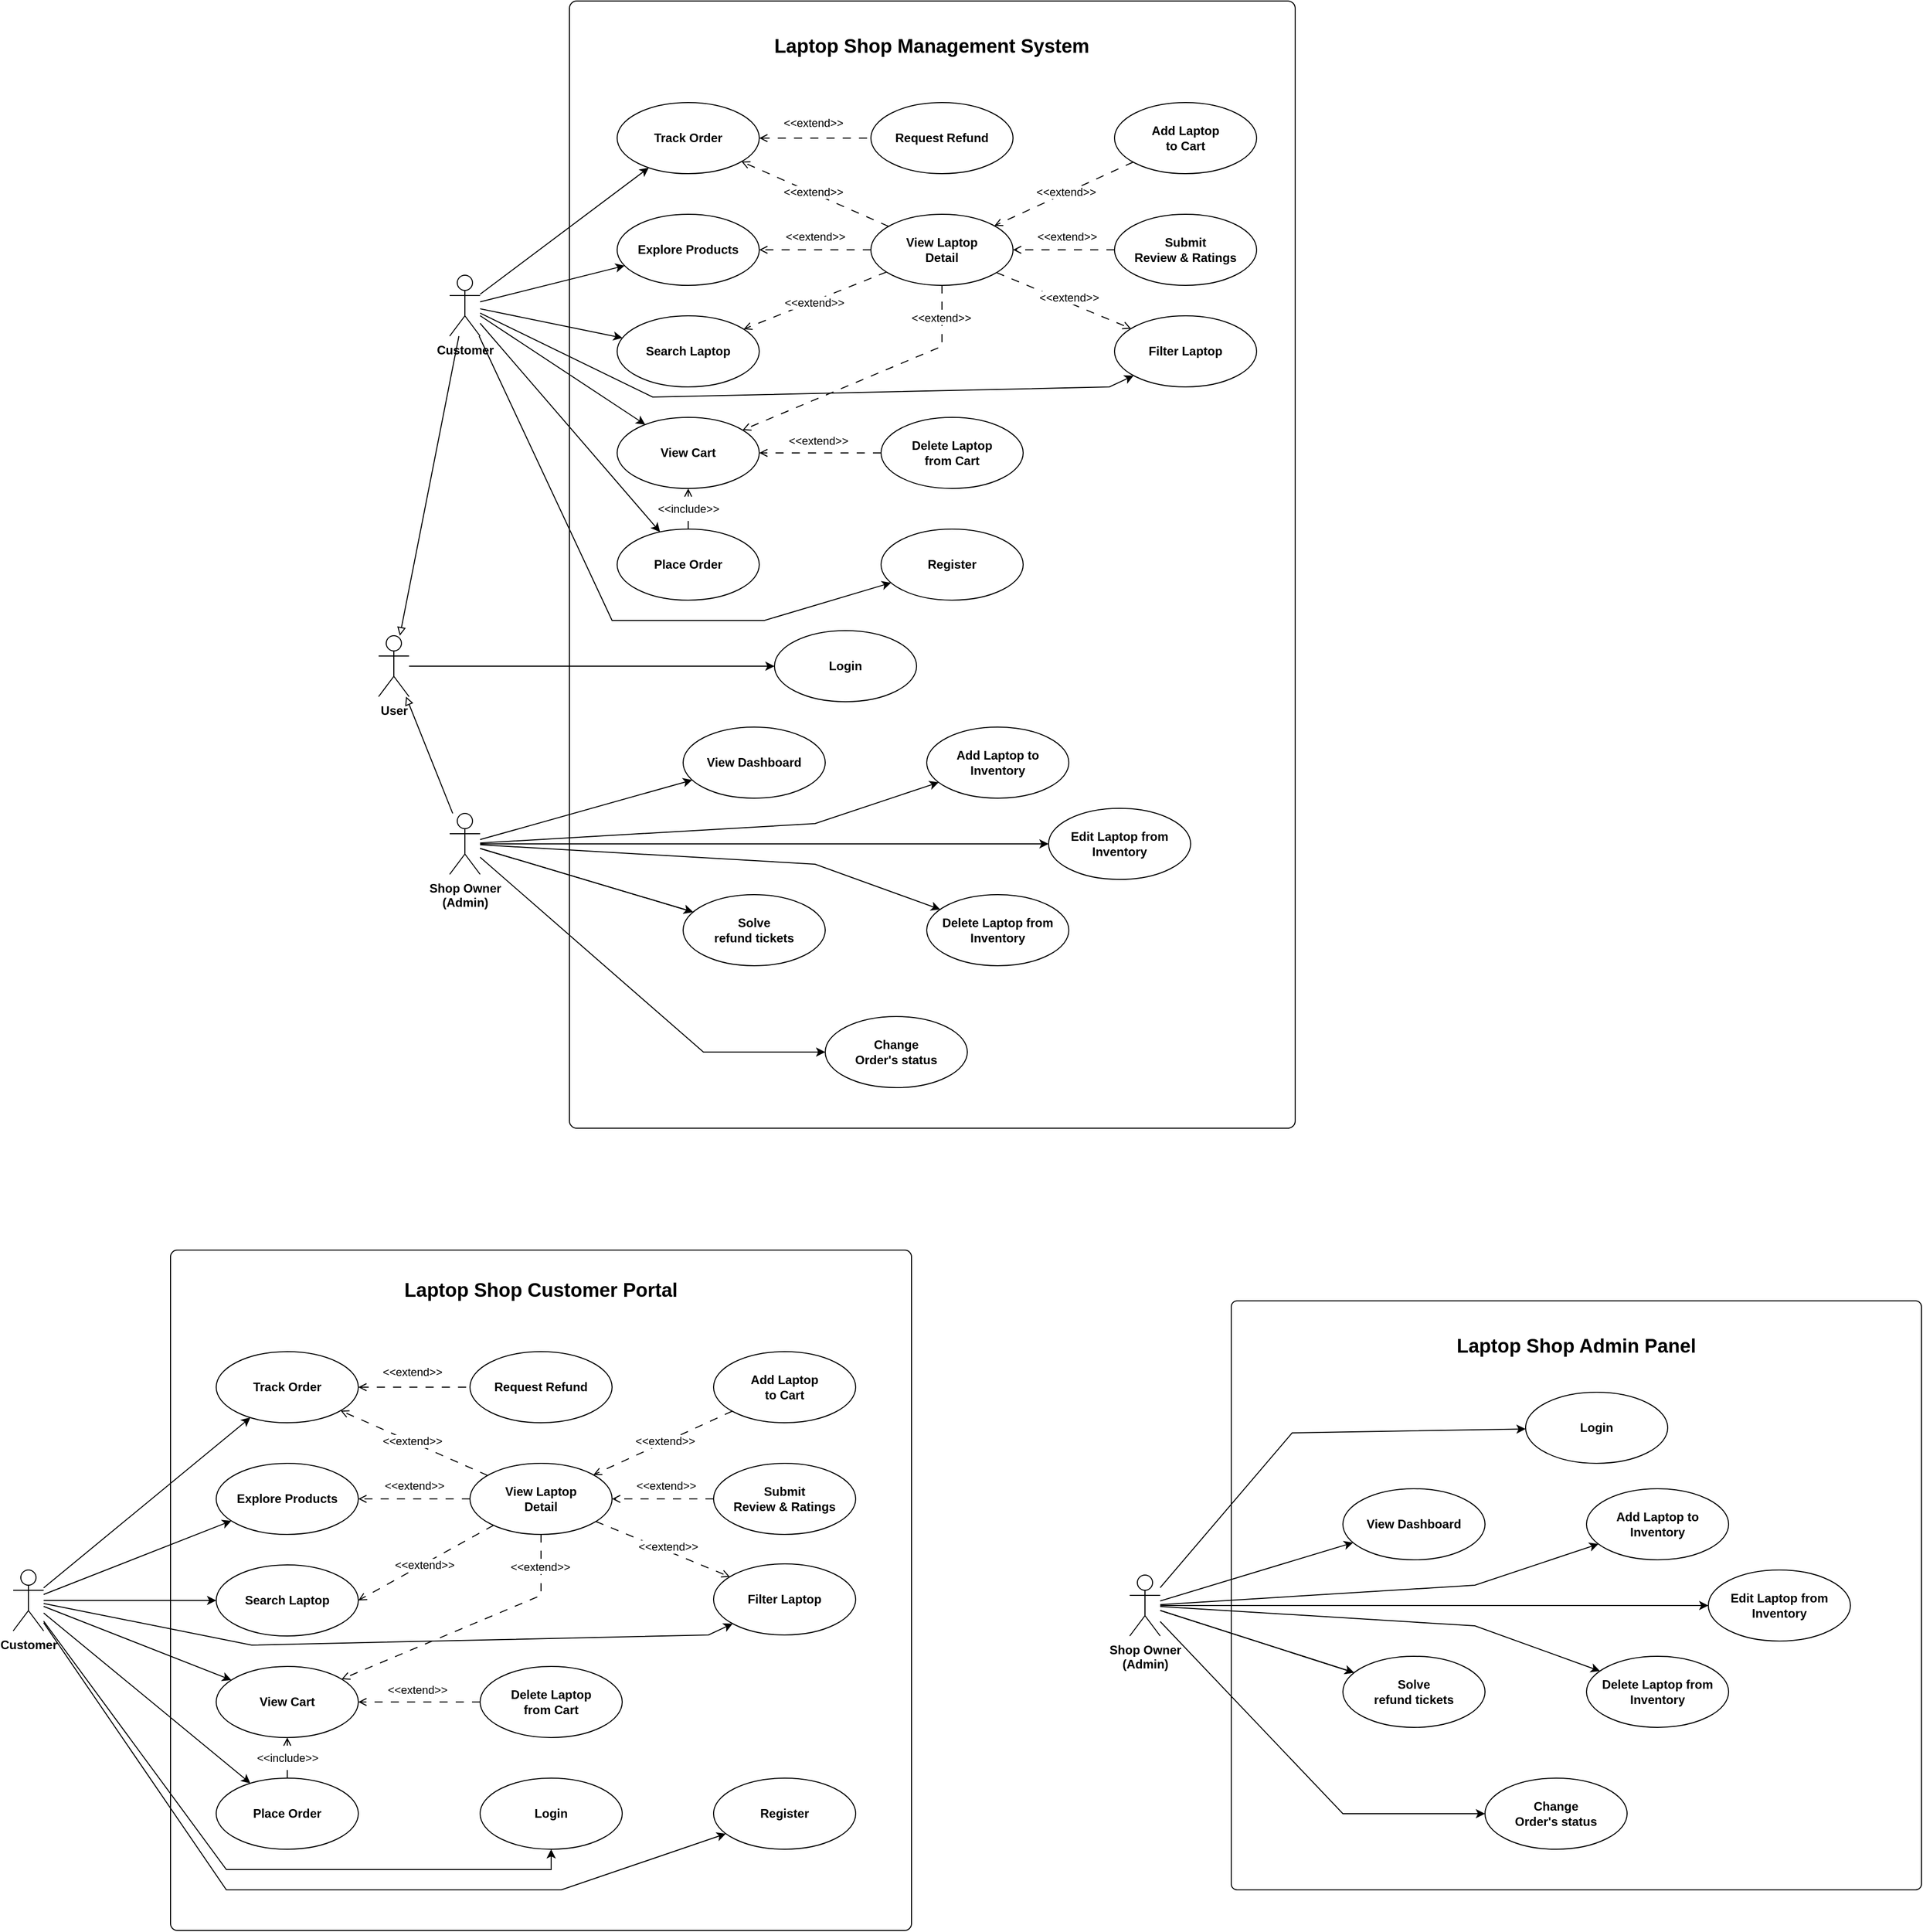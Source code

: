 <mxfile version="27.0.3">
  <diagram name="Page-1" id="epp6MeICnpgugjpacMf2">
    <mxGraphModel dx="2602" dy="1066" grid="1" gridSize="10" guides="1" tooltips="1" connect="1" arrows="1" fold="1" page="1" pageScale="1" pageWidth="850" pageHeight="1100" math="0" shadow="0">
      <root>
        <mxCell id="0" />
        <mxCell id="1" parent="0" />
        <mxCell id="AUuvuJSWGTRibqquBpfd-69" value="" style="rounded=1;whiteSpace=wrap;html=1;arcSize=1;" parent="1" vertex="1">
          <mxGeometry x="918" y="100" width="715" height="1110" as="geometry" />
        </mxCell>
        <mxCell id="AUuvuJSWGTRibqquBpfd-8" value="&lt;div&gt;Explore Products&lt;/div&gt;" style="ellipse;whiteSpace=wrap;html=1;fontStyle=1" parent="1" vertex="1">
          <mxGeometry x="965" y="310" width="140" height="70" as="geometry" />
        </mxCell>
        <mxCell id="AUuvuJSWGTRibqquBpfd-9" value="&lt;div&gt;Search Laptop&lt;/div&gt;" style="ellipse;whiteSpace=wrap;html=1;fontStyle=1" parent="1" vertex="1">
          <mxGeometry x="965" y="410" width="140" height="70" as="geometry" />
        </mxCell>
        <mxCell id="AUuvuJSWGTRibqquBpfd-10" value="&lt;div&gt;View Cart&lt;/div&gt;" style="ellipse;whiteSpace=wrap;html=1;fontStyle=1" parent="1" vertex="1">
          <mxGeometry x="965" y="510" width="140" height="70" as="geometry" />
        </mxCell>
        <mxCell id="AUuvuJSWGTRibqquBpfd-37" style="rounded=0;orthogonalLoop=1;jettySize=auto;html=1;dashed=1;dashPattern=8 8;endArrow=open;endFill=0;" parent="1" source="AUuvuJSWGTRibqquBpfd-11" target="AUuvuJSWGTRibqquBpfd-10" edge="1">
          <mxGeometry relative="1" as="geometry">
            <Array as="points" />
          </mxGeometry>
        </mxCell>
        <mxCell id="AUuvuJSWGTRibqquBpfd-38" value="&amp;lt;&amp;lt;include&amp;gt;&amp;gt;" style="edgeLabel;html=1;align=center;verticalAlign=middle;resizable=0;points=[];" parent="AUuvuJSWGTRibqquBpfd-37" connectable="0" vertex="1">
          <mxGeometry x="-0.104" relative="1" as="geometry">
            <mxPoint y="-2" as="offset" />
          </mxGeometry>
        </mxCell>
        <mxCell id="AUuvuJSWGTRibqquBpfd-11" value="Place Order" style="ellipse;whiteSpace=wrap;html=1;fontStyle=1" parent="1" vertex="1">
          <mxGeometry x="965" y="620" width="140" height="70" as="geometry" />
        </mxCell>
        <mxCell id="L0Vu2dLtuKGxXNF1MH6C-1" style="rounded=0;orthogonalLoop=1;jettySize=auto;html=1;endArrow=none;endFill=0;dashed=1;dashPattern=8 8;startArrow=open;startFill=0;" parent="1" source="AUuvuJSWGTRibqquBpfd-12" target="AUuvuJSWGTRibqquBpfd-15" edge="1">
          <mxGeometry relative="1" as="geometry" />
        </mxCell>
        <mxCell id="L0Vu2dLtuKGxXNF1MH6C-2" value="&amp;lt;&amp;lt;extend&amp;gt;&amp;gt;" style="edgeLabel;html=1;align=center;verticalAlign=middle;resizable=0;points=[];" parent="L0Vu2dLtuKGxXNF1MH6C-1" connectable="0" vertex="1">
          <mxGeometry x="-0.035" y="1" relative="1" as="geometry">
            <mxPoint y="-14" as="offset" />
          </mxGeometry>
        </mxCell>
        <mxCell id="AUuvuJSWGTRibqquBpfd-12" value="Track Order" style="ellipse;whiteSpace=wrap;html=1;fontStyle=1" parent="1" vertex="1">
          <mxGeometry x="965" y="200" width="140" height="70" as="geometry" />
        </mxCell>
        <mxCell id="AUuvuJSWGTRibqquBpfd-26" style="rounded=0;orthogonalLoop=1;jettySize=auto;html=1;" parent="1" source="AUuvuJSWGTRibqquBpfd-14" target="AUuvuJSWGTRibqquBpfd-8" edge="1">
          <mxGeometry relative="1" as="geometry" />
        </mxCell>
        <mxCell id="AUuvuJSWGTRibqquBpfd-27" style="rounded=0;orthogonalLoop=1;jettySize=auto;html=1;" parent="1" source="AUuvuJSWGTRibqquBpfd-14" target="AUuvuJSWGTRibqquBpfd-9" edge="1">
          <mxGeometry relative="1" as="geometry" />
        </mxCell>
        <mxCell id="AUuvuJSWGTRibqquBpfd-28" style="rounded=0;orthogonalLoop=1;jettySize=auto;html=1;" parent="1" source="AUuvuJSWGTRibqquBpfd-14" target="AUuvuJSWGTRibqquBpfd-10" edge="1">
          <mxGeometry relative="1" as="geometry">
            <mxPoint x="805" y="580" as="sourcePoint" />
          </mxGeometry>
        </mxCell>
        <mxCell id="AUuvuJSWGTRibqquBpfd-29" style="rounded=0;orthogonalLoop=1;jettySize=auto;html=1;" parent="1" source="AUuvuJSWGTRibqquBpfd-14" target="AUuvuJSWGTRibqquBpfd-12" edge="1">
          <mxGeometry relative="1" as="geometry" />
        </mxCell>
        <mxCell id="AUuvuJSWGTRibqquBpfd-34" style="rounded=0;orthogonalLoop=1;jettySize=auto;html=1;" parent="1" source="AUuvuJSWGTRibqquBpfd-14" target="AUuvuJSWGTRibqquBpfd-11" edge="1">
          <mxGeometry relative="1" as="geometry" />
        </mxCell>
        <mxCell id="Xy2YOfLfvF2AmTld56GU-25" style="rounded=0;orthogonalLoop=1;jettySize=auto;html=1;endArrow=block;endFill=0;" parent="1" source="AUuvuJSWGTRibqquBpfd-14" target="Xy2YOfLfvF2AmTld56GU-20" edge="1">
          <mxGeometry relative="1" as="geometry">
            <mxPoint x="750" y="724" as="targetPoint" />
          </mxGeometry>
        </mxCell>
        <mxCell id="Ml2OsK-UlSKUIhV8GZh7-4" style="rounded=0;orthogonalLoop=1;jettySize=auto;html=1;" parent="1" source="AUuvuJSWGTRibqquBpfd-14" target="Ml2OsK-UlSKUIhV8GZh7-3" edge="1">
          <mxGeometry relative="1" as="geometry">
            <Array as="points">
              <mxPoint x="1000" y="490" />
              <mxPoint x="1450" y="480" />
            </Array>
          </mxGeometry>
        </mxCell>
        <mxCell id="wD6fBDxOJR3Nq4SUzXhT-2" style="rounded=0;orthogonalLoop=1;jettySize=auto;html=1;" parent="1" source="AUuvuJSWGTRibqquBpfd-14" target="wD6fBDxOJR3Nq4SUzXhT-1" edge="1">
          <mxGeometry relative="1" as="geometry">
            <Array as="points">
              <mxPoint x="960" y="710" />
              <mxPoint x="1110" y="710" />
            </Array>
          </mxGeometry>
        </mxCell>
        <mxCell id="AUuvuJSWGTRibqquBpfd-14" value="&lt;b&gt;Customer&lt;/b&gt;" style="shape=umlActor;verticalLabelPosition=bottom;verticalAlign=top;html=1;outlineConnect=0;" parent="1" vertex="1">
          <mxGeometry x="800" y="370" width="30" height="60" as="geometry" />
        </mxCell>
        <mxCell id="AUuvuJSWGTRibqquBpfd-15" value="Request Refund" style="ellipse;whiteSpace=wrap;html=1;fontStyle=1" parent="1" vertex="1">
          <mxGeometry x="1215" y="200" width="140" height="70" as="geometry" />
        </mxCell>
        <mxCell id="AUuvuJSWGTRibqquBpfd-17" value="&lt;div&gt;Login&lt;/div&gt;" style="ellipse;whiteSpace=wrap;html=1;fontStyle=1" parent="1" vertex="1">
          <mxGeometry x="1120" y="720" width="140" height="70" as="geometry" />
        </mxCell>
        <mxCell id="AUuvuJSWGTRibqquBpfd-72" value="&lt;strong data-end=&quot;346&quot; data-start=&quot;313&quot;&gt;Laptop Shop Management System&lt;/strong&gt;" style="text;html=1;align=center;verticalAlign=middle;whiteSpace=wrap;rounded=0;fontStyle=1;fontSize=19;" parent="1" vertex="1">
          <mxGeometry x="1080" y="130" width="390" height="30" as="geometry" />
        </mxCell>
        <mxCell id="omvg_EmETwAM50VuNWnh-7" style="edgeStyle=none;curved=1;rounded=0;orthogonalLoop=1;jettySize=auto;html=1;exitX=0.5;exitY=0;exitDx=0;exitDy=0;fontSize=12;startSize=8;endSize=8;" parent="1" edge="1">
          <mxGeometry relative="1" as="geometry">
            <mxPoint x="1525" y="510" as="sourcePoint" />
            <mxPoint x="1525" y="510" as="targetPoint" />
          </mxGeometry>
        </mxCell>
        <mxCell id="L0Vu2dLtuKGxXNF1MH6C-13" style="rounded=0;orthogonalLoop=1;jettySize=auto;html=1;dashed=1;dashPattern=8 8;endArrow=open;endFill=0;" parent="1" source="L0Vu2dLtuKGxXNF1MH6C-12" target="AUuvuJSWGTRibqquBpfd-8" edge="1">
          <mxGeometry relative="1" as="geometry" />
        </mxCell>
        <mxCell id="L0Vu2dLtuKGxXNF1MH6C-15" value="&amp;lt;&amp;lt;extend&amp;gt;&amp;gt;" style="edgeLabel;html=1;align=center;verticalAlign=middle;resizable=0;points=[];" parent="L0Vu2dLtuKGxXNF1MH6C-13" connectable="0" vertex="1">
          <mxGeometry x="0.03" y="3" relative="1" as="geometry">
            <mxPoint x="1" y="-16" as="offset" />
          </mxGeometry>
        </mxCell>
        <mxCell id="L0Vu2dLtuKGxXNF1MH6C-14" style="rounded=0;orthogonalLoop=1;jettySize=auto;html=1;dashed=1;dashPattern=8 8;endArrow=open;endFill=0;" parent="1" source="L0Vu2dLtuKGxXNF1MH6C-12" target="AUuvuJSWGTRibqquBpfd-9" edge="1">
          <mxGeometry relative="1" as="geometry">
            <mxPoint x="1105" y="445" as="targetPoint" />
          </mxGeometry>
        </mxCell>
        <mxCell id="L0Vu2dLtuKGxXNF1MH6C-17" value="&amp;lt;&amp;lt;extend&amp;gt;&amp;gt;" style="edgeLabel;html=1;align=center;verticalAlign=middle;resizable=0;points=[];" parent="L0Vu2dLtuKGxXNF1MH6C-14" connectable="0" vertex="1">
          <mxGeometry x="-0.039" y="-7" relative="1" as="geometry">
            <mxPoint x="-1" y="9" as="offset" />
          </mxGeometry>
        </mxCell>
        <mxCell id="wX9qZOOwwHoZyqsNYJGV-17" style="rounded=0;orthogonalLoop=1;jettySize=auto;html=1;dashed=1;dashPattern=8 8;endArrow=open;endFill=0;" parent="1" source="L0Vu2dLtuKGxXNF1MH6C-12" target="AUuvuJSWGTRibqquBpfd-10" edge="1">
          <mxGeometry relative="1" as="geometry">
            <Array as="points">
              <mxPoint x="1285" y="440" />
            </Array>
          </mxGeometry>
        </mxCell>
        <mxCell id="wX9qZOOwwHoZyqsNYJGV-18" value="&amp;lt;&amp;lt;extend&amp;gt;&amp;gt;" style="edgeLabel;html=1;align=center;verticalAlign=middle;resizable=0;points=[];" parent="wX9qZOOwwHoZyqsNYJGV-17" vertex="1" connectable="0">
          <mxGeometry x="-0.723" y="-1" relative="1" as="geometry">
            <mxPoint y="-6" as="offset" />
          </mxGeometry>
        </mxCell>
        <mxCell id="wX9qZOOwwHoZyqsNYJGV-19" style="rounded=0;orthogonalLoop=1;jettySize=auto;html=1;dashed=1;dashPattern=8 8;endArrow=open;endFill=0;" parent="1" source="L0Vu2dLtuKGxXNF1MH6C-12" target="AUuvuJSWGTRibqquBpfd-12" edge="1">
          <mxGeometry relative="1" as="geometry" />
        </mxCell>
        <mxCell id="wX9qZOOwwHoZyqsNYJGV-20" value="&amp;lt;&amp;lt;extend&amp;gt;&amp;gt;" style="edgeLabel;html=1;align=center;verticalAlign=middle;resizable=0;points=[];" parent="wX9qZOOwwHoZyqsNYJGV-19" vertex="1" connectable="0">
          <mxGeometry x="0.113" relative="1" as="geometry">
            <mxPoint x="6" y="1" as="offset" />
          </mxGeometry>
        </mxCell>
        <mxCell id="Ml2OsK-UlSKUIhV8GZh7-5" style="rounded=0;orthogonalLoop=1;jettySize=auto;html=1;dashed=1;dashPattern=8 8;endArrow=open;endFill=0;" parent="1" source="L0Vu2dLtuKGxXNF1MH6C-12" target="Ml2OsK-UlSKUIhV8GZh7-3" edge="1">
          <mxGeometry relative="1" as="geometry" />
        </mxCell>
        <mxCell id="Ml2OsK-UlSKUIhV8GZh7-6" value="&amp;lt;&amp;lt;extend&amp;gt;&amp;gt;" style="edgeLabel;html=1;align=center;verticalAlign=middle;resizable=0;points=[];" parent="Ml2OsK-UlSKUIhV8GZh7-5" vertex="1" connectable="0">
          <mxGeometry x="-0.149" y="-1" relative="1" as="geometry">
            <mxPoint x="15" as="offset" />
          </mxGeometry>
        </mxCell>
        <mxCell id="L0Vu2dLtuKGxXNF1MH6C-12" value="&lt;div&gt;View Laptop&lt;/div&gt;&lt;div&gt;Detail&lt;/div&gt;" style="ellipse;whiteSpace=wrap;html=1;fontStyle=1" parent="1" vertex="1">
          <mxGeometry x="1215" y="310" width="140" height="70" as="geometry" />
        </mxCell>
        <mxCell id="L0Vu2dLtuKGxXNF1MH6C-19" style="rounded=0;orthogonalLoop=1;jettySize=auto;html=1;dashed=1;dashPattern=8 8;endArrow=open;endFill=0;" parent="1" source="L0Vu2dLtuKGxXNF1MH6C-18" target="L0Vu2dLtuKGxXNF1MH6C-12" edge="1">
          <mxGeometry relative="1" as="geometry" />
        </mxCell>
        <mxCell id="L0Vu2dLtuKGxXNF1MH6C-20" value="&lt;div&gt;&amp;lt;&amp;lt;extend&amp;gt;&amp;gt;&lt;/div&gt;" style="edgeLabel;html=1;align=center;verticalAlign=middle;resizable=0;points=[];" parent="L0Vu2dLtuKGxXNF1MH6C-19" connectable="0" vertex="1">
          <mxGeometry x="-0.054" y="-1" relative="1" as="geometry">
            <mxPoint y="-12" as="offset" />
          </mxGeometry>
        </mxCell>
        <mxCell id="L0Vu2dLtuKGxXNF1MH6C-18" value="&lt;div&gt;Submit&lt;/div&gt;&lt;div&gt;Review &amp;amp; Ratings&lt;/div&gt;" style="ellipse;whiteSpace=wrap;html=1;fontStyle=1" parent="1" vertex="1">
          <mxGeometry x="1455" y="310" width="140" height="70" as="geometry" />
        </mxCell>
        <mxCell id="wX9qZOOwwHoZyqsNYJGV-2" style="rounded=0;orthogonalLoop=1;jettySize=auto;html=1;dashed=1;dashPattern=8 8;endArrow=open;endFill=0;" parent="1" source="wX9qZOOwwHoZyqsNYJGV-1" target="L0Vu2dLtuKGxXNF1MH6C-12" edge="1">
          <mxGeometry relative="1" as="geometry" />
        </mxCell>
        <mxCell id="wX9qZOOwwHoZyqsNYJGV-3" value="&amp;lt;&amp;lt;extend&amp;gt;&amp;gt;" style="edgeLabel;html=1;align=center;verticalAlign=middle;resizable=0;points=[];" parent="wX9qZOOwwHoZyqsNYJGV-2" vertex="1" connectable="0">
          <mxGeometry x="-0.038" y="-1" relative="1" as="geometry">
            <mxPoint as="offset" />
          </mxGeometry>
        </mxCell>
        <mxCell id="wX9qZOOwwHoZyqsNYJGV-1" value="&lt;div&gt;Add Laptop&lt;/div&gt;&lt;div&gt;to Cart&lt;/div&gt;" style="ellipse;whiteSpace=wrap;html=1;fontStyle=1" parent="1" vertex="1">
          <mxGeometry x="1455" y="200" width="140" height="70" as="geometry" />
        </mxCell>
        <mxCell id="wX9qZOOwwHoZyqsNYJGV-5" style="rounded=0;orthogonalLoop=1;jettySize=auto;html=1;dashed=1;dashPattern=8 8;endArrow=open;endFill=0;" parent="1" source="wX9qZOOwwHoZyqsNYJGV-4" target="AUuvuJSWGTRibqquBpfd-10" edge="1">
          <mxGeometry relative="1" as="geometry" />
        </mxCell>
        <mxCell id="wX9qZOOwwHoZyqsNYJGV-8" value="&amp;lt;&amp;lt;extend&amp;gt;&amp;gt;" style="edgeLabel;html=1;align=center;verticalAlign=middle;resizable=0;points=[];" parent="wX9qZOOwwHoZyqsNYJGV-5" vertex="1" connectable="0">
          <mxGeometry x="0.159" y="-1" relative="1" as="geometry">
            <mxPoint x="7" y="-11" as="offset" />
          </mxGeometry>
        </mxCell>
        <mxCell id="wX9qZOOwwHoZyqsNYJGV-4" value="Delete Laptop&lt;div&gt;from Cart&lt;/div&gt;" style="ellipse;whiteSpace=wrap;html=1;fontStyle=1" parent="1" vertex="1">
          <mxGeometry x="1225" y="510" width="140" height="70" as="geometry" />
        </mxCell>
        <mxCell id="Xy2YOfLfvF2AmTld56GU-2" style="rounded=0;orthogonalLoop=1;jettySize=auto;html=1;" parent="1" source="Xy2YOfLfvF2AmTld56GU-9" target="Xy2YOfLfvF2AmTld56GU-11" edge="1">
          <mxGeometry relative="1" as="geometry">
            <Array as="points">
              <mxPoint x="1160" y="910" />
            </Array>
          </mxGeometry>
        </mxCell>
        <mxCell id="Xy2YOfLfvF2AmTld56GU-3" style="rounded=0;orthogonalLoop=1;jettySize=auto;html=1;" parent="1" source="Xy2YOfLfvF2AmTld56GU-9" target="Xy2YOfLfvF2AmTld56GU-13" edge="1">
          <mxGeometry relative="1" as="geometry" />
        </mxCell>
        <mxCell id="Xy2YOfLfvF2AmTld56GU-4" style="rounded=0;orthogonalLoop=1;jettySize=auto;html=1;" parent="1" source="Xy2YOfLfvF2AmTld56GU-9" target="Xy2YOfLfvF2AmTld56GU-15" edge="1">
          <mxGeometry relative="1" as="geometry" />
        </mxCell>
        <mxCell id="Xy2YOfLfvF2AmTld56GU-5" style="rounded=0;orthogonalLoop=1;jettySize=auto;html=1;" parent="1" source="Xy2YOfLfvF2AmTld56GU-9" target="Xy2YOfLfvF2AmTld56GU-16" edge="1">
          <mxGeometry relative="1" as="geometry" />
        </mxCell>
        <mxCell id="Xy2YOfLfvF2AmTld56GU-6" style="rounded=0;orthogonalLoop=1;jettySize=auto;html=1;" parent="1" source="Xy2YOfLfvF2AmTld56GU-9" target="Xy2YOfLfvF2AmTld56GU-17" edge="1">
          <mxGeometry relative="1" as="geometry">
            <mxPoint x="850" y="931" as="sourcePoint" />
            <Array as="points">
              <mxPoint x="1160" y="950" />
            </Array>
          </mxGeometry>
        </mxCell>
        <mxCell id="Xy2YOfLfvF2AmTld56GU-8" style="rounded=0;orthogonalLoop=1;jettySize=auto;html=1;" parent="1" source="Xy2YOfLfvF2AmTld56GU-9" target="Xy2YOfLfvF2AmTld56GU-12" edge="1">
          <mxGeometry relative="1" as="geometry">
            <Array as="points">
              <mxPoint x="1050" y="1135" />
            </Array>
          </mxGeometry>
        </mxCell>
        <mxCell id="Xy2YOfLfvF2AmTld56GU-26" style="rounded=0;orthogonalLoop=1;jettySize=auto;html=1;endArrow=block;endFill=0;" parent="1" source="Xy2YOfLfvF2AmTld56GU-9" target="Xy2YOfLfvF2AmTld56GU-20" edge="1">
          <mxGeometry relative="1" as="geometry" />
        </mxCell>
        <mxCell id="Xy2YOfLfvF2AmTld56GU-9" value="&lt;div&gt;&lt;strong data-end=&quot;55&quot; data-start=&quot;33&quot;&gt;Shop Owner&lt;/strong&gt;&lt;/div&gt;&lt;div&gt;&lt;strong data-end=&quot;55&quot; data-start=&quot;33&quot;&gt;(Admin)&lt;/strong&gt;&lt;/div&gt;" style="shape=umlActor;verticalLabelPosition=bottom;verticalAlign=top;html=1;outlineConnect=0;" parent="1" vertex="1">
          <mxGeometry x="800" y="900" width="30" height="60" as="geometry" />
        </mxCell>
        <mxCell id="Xy2YOfLfvF2AmTld56GU-11" value="Add Laptop to Inventory" style="ellipse;whiteSpace=wrap;html=1;fontStyle=1" parent="1" vertex="1">
          <mxGeometry x="1270" y="815" width="140" height="70" as="geometry" />
        </mxCell>
        <mxCell id="Xy2YOfLfvF2AmTld56GU-12" value="&lt;div&gt;Change&lt;/div&gt;&lt;div&gt;Order&#39;s status&lt;/div&gt;" style="ellipse;whiteSpace=wrap;html=1;fontStyle=1" parent="1" vertex="1">
          <mxGeometry x="1170" y="1100" width="140" height="70" as="geometry" />
        </mxCell>
        <mxCell id="Xy2YOfLfvF2AmTld56GU-13" value="View Dashboard" style="ellipse;whiteSpace=wrap;html=1;fontStyle=1" parent="1" vertex="1">
          <mxGeometry x="1030" y="815" width="140" height="70" as="geometry" />
        </mxCell>
        <mxCell id="Xy2YOfLfvF2AmTld56GU-14" value="" style="rounded=0;orthogonalLoop=1;jettySize=auto;html=1;" parent="1" source="Xy2YOfLfvF2AmTld56GU-9" target="Xy2YOfLfvF2AmTld56GU-15" edge="1">
          <mxGeometry relative="1" as="geometry">
            <mxPoint x="850" y="933" as="sourcePoint" />
            <mxPoint x="1196" y="1011" as="targetPoint" />
          </mxGeometry>
        </mxCell>
        <mxCell id="Xy2YOfLfvF2AmTld56GU-15" value="&lt;div&gt;Solve&lt;/div&gt;&lt;div&gt;refund tickets&lt;/div&gt;" style="ellipse;whiteSpace=wrap;html=1;fontStyle=1" parent="1" vertex="1">
          <mxGeometry x="1030" y="980" width="140" height="70" as="geometry" />
        </mxCell>
        <mxCell id="Xy2YOfLfvF2AmTld56GU-16" value="Edit Laptop from Inventory" style="ellipse;whiteSpace=wrap;html=1;fontStyle=1" parent="1" vertex="1">
          <mxGeometry x="1390" y="895" width="140" height="70" as="geometry" />
        </mxCell>
        <mxCell id="Xy2YOfLfvF2AmTld56GU-17" value="Delete Laptop from Inventory" style="ellipse;whiteSpace=wrap;html=1;fontStyle=1" parent="1" vertex="1">
          <mxGeometry x="1270" y="980" width="140" height="70" as="geometry" />
        </mxCell>
        <mxCell id="Xy2YOfLfvF2AmTld56GU-30" style="edgeStyle=orthogonalEdgeStyle;rounded=0;orthogonalLoop=1;jettySize=auto;html=1;" parent="1" source="Xy2YOfLfvF2AmTld56GU-20" target="AUuvuJSWGTRibqquBpfd-17" edge="1">
          <mxGeometry relative="1" as="geometry" />
        </mxCell>
        <mxCell id="Xy2YOfLfvF2AmTld56GU-20" value="&lt;b&gt;User&lt;/b&gt;" style="shape=umlActor;verticalLabelPosition=bottom;verticalAlign=top;html=1;outlineConnect=0;" parent="1" vertex="1">
          <mxGeometry x="730" y="725" width="30" height="60" as="geometry" />
        </mxCell>
        <mxCell id="Ml2OsK-UlSKUIhV8GZh7-3" value="Filter Laptop" style="ellipse;whiteSpace=wrap;html=1;fontStyle=1" parent="1" vertex="1">
          <mxGeometry x="1455" y="410" width="140" height="70" as="geometry" />
        </mxCell>
        <mxCell id="wD6fBDxOJR3Nq4SUzXhT-1" value="Register" style="ellipse;whiteSpace=wrap;html=1;fontStyle=1" parent="1" vertex="1">
          <mxGeometry x="1225" y="620" width="140" height="70" as="geometry" />
        </mxCell>
        <mxCell id="L0Vu2dLtuKGxXNF1MH6C-61" value="" style="rounded=1;whiteSpace=wrap;html=1;arcSize=1;container=0;" parent="1" vertex="1">
          <mxGeometry x="525" y="1330" width="730" height="670" as="geometry" />
        </mxCell>
        <mxCell id="wX9qZOOwwHoZyqsNYJGV-24" value="&lt;div&gt;Explore Products&lt;/div&gt;" style="ellipse;whiteSpace=wrap;html=1;fontStyle=1;container=0;" parent="1" vertex="1">
          <mxGeometry x="570" y="1540" width="140" height="70" as="geometry" />
        </mxCell>
        <mxCell id="wX9qZOOwwHoZyqsNYJGV-25" value="&lt;div&gt;Search Laptop&lt;/div&gt;" style="ellipse;whiteSpace=wrap;html=1;fontStyle=1;container=0;" parent="1" vertex="1">
          <mxGeometry x="570" y="1640" width="140" height="70" as="geometry" />
        </mxCell>
        <mxCell id="wX9qZOOwwHoZyqsNYJGV-26" value="&lt;div&gt;View Cart&lt;/div&gt;" style="ellipse;whiteSpace=wrap;html=1;fontStyle=1;container=0;" parent="1" vertex="1">
          <mxGeometry x="570" y="1740" width="140" height="70" as="geometry" />
        </mxCell>
        <mxCell id="wX9qZOOwwHoZyqsNYJGV-27" style="rounded=0;orthogonalLoop=1;jettySize=auto;html=1;dashed=1;dashPattern=8 8;endArrow=open;endFill=0;" parent="1" source="wX9qZOOwwHoZyqsNYJGV-29" target="wX9qZOOwwHoZyqsNYJGV-26" edge="1">
          <mxGeometry relative="1" as="geometry">
            <Array as="points" />
          </mxGeometry>
        </mxCell>
        <mxCell id="wX9qZOOwwHoZyqsNYJGV-28" value="&amp;lt;&amp;lt;include&amp;gt;&amp;gt;" style="edgeLabel;html=1;align=center;verticalAlign=middle;resizable=0;points=[];container=0;" parent="wX9qZOOwwHoZyqsNYJGV-27" connectable="0" vertex="1">
          <mxGeometry x="-0.104" relative="1" as="geometry">
            <mxPoint y="-2" as="offset" />
          </mxGeometry>
        </mxCell>
        <mxCell id="wX9qZOOwwHoZyqsNYJGV-29" value="Place Order" style="ellipse;whiteSpace=wrap;html=1;fontStyle=1;container=0;" parent="1" vertex="1">
          <mxGeometry x="570" y="1850" width="140" height="70" as="geometry" />
        </mxCell>
        <mxCell id="wX9qZOOwwHoZyqsNYJGV-30" style="rounded=0;orthogonalLoop=1;jettySize=auto;html=1;endArrow=none;endFill=0;dashed=1;dashPattern=8 8;startArrow=open;startFill=0;" parent="1" source="wX9qZOOwwHoZyqsNYJGV-32" target="wX9qZOOwwHoZyqsNYJGV-40" edge="1">
          <mxGeometry relative="1" as="geometry" />
        </mxCell>
        <mxCell id="wX9qZOOwwHoZyqsNYJGV-31" value="&amp;lt;&amp;lt;extend&amp;gt;&amp;gt;" style="edgeLabel;html=1;align=center;verticalAlign=middle;resizable=0;points=[];container=0;" parent="wX9qZOOwwHoZyqsNYJGV-30" connectable="0" vertex="1">
          <mxGeometry x="-0.035" y="1" relative="1" as="geometry">
            <mxPoint y="-14" as="offset" />
          </mxGeometry>
        </mxCell>
        <mxCell id="wX9qZOOwwHoZyqsNYJGV-32" value="Track Order" style="ellipse;whiteSpace=wrap;html=1;fontStyle=1;container=0;" parent="1" vertex="1">
          <mxGeometry x="570" y="1430" width="140" height="70" as="geometry" />
        </mxCell>
        <mxCell id="wX9qZOOwwHoZyqsNYJGV-33" style="rounded=0;orthogonalLoop=1;jettySize=auto;html=1;" parent="1" source="wX9qZOOwwHoZyqsNYJGV-39" target="wX9qZOOwwHoZyqsNYJGV-41" edge="1">
          <mxGeometry relative="1" as="geometry">
            <Array as="points">
              <mxPoint x="580" y="1940" />
              <mxPoint x="900" y="1940" />
            </Array>
          </mxGeometry>
        </mxCell>
        <mxCell id="wX9qZOOwwHoZyqsNYJGV-34" style="rounded=0;orthogonalLoop=1;jettySize=auto;html=1;" parent="1" source="wX9qZOOwwHoZyqsNYJGV-39" target="wX9qZOOwwHoZyqsNYJGV-24" edge="1">
          <mxGeometry relative="1" as="geometry" />
        </mxCell>
        <mxCell id="wX9qZOOwwHoZyqsNYJGV-35" style="rounded=0;orthogonalLoop=1;jettySize=auto;html=1;" parent="1" source="wX9qZOOwwHoZyqsNYJGV-39" target="wX9qZOOwwHoZyqsNYJGV-25" edge="1">
          <mxGeometry relative="1" as="geometry" />
        </mxCell>
        <mxCell id="wX9qZOOwwHoZyqsNYJGV-36" style="rounded=0;orthogonalLoop=1;jettySize=auto;html=1;" parent="1" source="wX9qZOOwwHoZyqsNYJGV-39" target="wX9qZOOwwHoZyqsNYJGV-26" edge="1">
          <mxGeometry relative="1" as="geometry">
            <mxPoint x="410" y="1810" as="sourcePoint" />
          </mxGeometry>
        </mxCell>
        <mxCell id="wX9qZOOwwHoZyqsNYJGV-37" style="rounded=0;orthogonalLoop=1;jettySize=auto;html=1;" parent="1" source="wX9qZOOwwHoZyqsNYJGV-39" target="wX9qZOOwwHoZyqsNYJGV-32" edge="1">
          <mxGeometry relative="1" as="geometry" />
        </mxCell>
        <mxCell id="wX9qZOOwwHoZyqsNYJGV-38" style="rounded=0;orthogonalLoop=1;jettySize=auto;html=1;" parent="1" source="wX9qZOOwwHoZyqsNYJGV-39" target="wX9qZOOwwHoZyqsNYJGV-29" edge="1">
          <mxGeometry relative="1" as="geometry" />
        </mxCell>
        <mxCell id="wD6fBDxOJR3Nq4SUzXhT-5" style="rounded=0;orthogonalLoop=1;jettySize=auto;html=1;" parent="1" source="wX9qZOOwwHoZyqsNYJGV-39" target="wD6fBDxOJR3Nq4SUzXhT-4" edge="1">
          <mxGeometry relative="1" as="geometry">
            <Array as="points">
              <mxPoint x="580" y="1960" />
              <mxPoint x="910" y="1960" />
            </Array>
          </mxGeometry>
        </mxCell>
        <mxCell id="wX9qZOOwwHoZyqsNYJGV-39" value="&lt;b&gt;Customer&lt;/b&gt;" style="shape=umlActor;verticalLabelPosition=bottom;verticalAlign=top;html=1;outlineConnect=0;container=0;" parent="1" vertex="1">
          <mxGeometry x="370" y="1645" width="30" height="60" as="geometry" />
        </mxCell>
        <mxCell id="wX9qZOOwwHoZyqsNYJGV-40" value="Request Refund" style="ellipse;whiteSpace=wrap;html=1;fontStyle=1;container=0;" parent="1" vertex="1">
          <mxGeometry x="820" y="1430" width="140" height="70" as="geometry" />
        </mxCell>
        <mxCell id="wX9qZOOwwHoZyqsNYJGV-41" value="&lt;div&gt;Login&lt;/div&gt;" style="ellipse;whiteSpace=wrap;html=1;fontStyle=1;container=0;" parent="1" vertex="1">
          <mxGeometry x="830" y="1850" width="140" height="70" as="geometry" />
        </mxCell>
        <mxCell id="wX9qZOOwwHoZyqsNYJGV-50" style="edgeStyle=none;curved=1;rounded=0;orthogonalLoop=1;jettySize=auto;html=1;exitX=0.5;exitY=0;exitDx=0;exitDy=0;fontSize=12;startSize=8;endSize=8;" parent="1" edge="1">
          <mxGeometry relative="1" as="geometry">
            <mxPoint x="1130" y="1740" as="sourcePoint" />
            <mxPoint x="1130" y="1740" as="targetPoint" />
          </mxGeometry>
        </mxCell>
        <mxCell id="wX9qZOOwwHoZyqsNYJGV-51" style="rounded=0;orthogonalLoop=1;jettySize=auto;html=1;dashed=1;dashPattern=8 8;endArrow=open;endFill=0;" parent="1" source="wX9qZOOwwHoZyqsNYJGV-59" target="wX9qZOOwwHoZyqsNYJGV-24" edge="1">
          <mxGeometry relative="1" as="geometry" />
        </mxCell>
        <mxCell id="wX9qZOOwwHoZyqsNYJGV-52" value="&amp;lt;&amp;lt;extend&amp;gt;&amp;gt;" style="edgeLabel;html=1;align=center;verticalAlign=middle;resizable=0;points=[];container=0;" parent="wX9qZOOwwHoZyqsNYJGV-51" connectable="0" vertex="1">
          <mxGeometry x="0.03" y="3" relative="1" as="geometry">
            <mxPoint x="1" y="-16" as="offset" />
          </mxGeometry>
        </mxCell>
        <mxCell id="wX9qZOOwwHoZyqsNYJGV-53" style="rounded=0;orthogonalLoop=1;jettySize=auto;html=1;entryX=1;entryY=0.5;entryDx=0;entryDy=0;dashed=1;dashPattern=8 8;endArrow=open;endFill=0;" parent="1" source="wX9qZOOwwHoZyqsNYJGV-59" target="wX9qZOOwwHoZyqsNYJGV-25" edge="1">
          <mxGeometry relative="1" as="geometry" />
        </mxCell>
        <mxCell id="wX9qZOOwwHoZyqsNYJGV-54" value="&amp;lt;&amp;lt;extend&amp;gt;&amp;gt;" style="edgeLabel;html=1;align=center;verticalAlign=middle;resizable=0;points=[];container=0;" parent="wX9qZOOwwHoZyqsNYJGV-53" connectable="0" vertex="1">
          <mxGeometry x="-0.039" y="-7" relative="1" as="geometry">
            <mxPoint x="-1" y="9" as="offset" />
          </mxGeometry>
        </mxCell>
        <mxCell id="wX9qZOOwwHoZyqsNYJGV-55" style="rounded=0;orthogonalLoop=1;jettySize=auto;html=1;dashed=1;dashPattern=8 8;endArrow=open;endFill=0;" parent="1" source="wX9qZOOwwHoZyqsNYJGV-59" target="wX9qZOOwwHoZyqsNYJGV-26" edge="1">
          <mxGeometry relative="1" as="geometry">
            <Array as="points">
              <mxPoint x="890" y="1670" />
            </Array>
          </mxGeometry>
        </mxCell>
        <mxCell id="wX9qZOOwwHoZyqsNYJGV-56" value="&amp;lt;&amp;lt;extend&amp;gt;&amp;gt;" style="edgeLabel;html=1;align=center;verticalAlign=middle;resizable=0;points=[];container=0;" parent="wX9qZOOwwHoZyqsNYJGV-55" vertex="1" connectable="0">
          <mxGeometry x="-0.723" y="-1" relative="1" as="geometry">
            <mxPoint y="-6" as="offset" />
          </mxGeometry>
        </mxCell>
        <mxCell id="wX9qZOOwwHoZyqsNYJGV-57" style="rounded=0;orthogonalLoop=1;jettySize=auto;html=1;dashed=1;dashPattern=8 8;endArrow=open;endFill=0;" parent="1" source="wX9qZOOwwHoZyqsNYJGV-59" target="wX9qZOOwwHoZyqsNYJGV-32" edge="1">
          <mxGeometry relative="1" as="geometry" />
        </mxCell>
        <mxCell id="wX9qZOOwwHoZyqsNYJGV-58" value="&amp;lt;&amp;lt;extend&amp;gt;&amp;gt;" style="edgeLabel;html=1;align=center;verticalAlign=middle;resizable=0;points=[];container=0;" parent="wX9qZOOwwHoZyqsNYJGV-57" vertex="1" connectable="0">
          <mxGeometry x="0.113" relative="1" as="geometry">
            <mxPoint x="6" y="1" as="offset" />
          </mxGeometry>
        </mxCell>
        <mxCell id="wX9qZOOwwHoZyqsNYJGV-59" value="&lt;div&gt;View Laptop&lt;/div&gt;&lt;div&gt;Detail&lt;/div&gt;" style="ellipse;whiteSpace=wrap;html=1;fontStyle=1;container=0;" parent="1" vertex="1">
          <mxGeometry x="820" y="1540" width="140" height="70" as="geometry" />
        </mxCell>
        <mxCell id="wX9qZOOwwHoZyqsNYJGV-60" style="rounded=0;orthogonalLoop=1;jettySize=auto;html=1;dashed=1;dashPattern=8 8;endArrow=open;endFill=0;" parent="1" source="wX9qZOOwwHoZyqsNYJGV-62" target="wX9qZOOwwHoZyqsNYJGV-59" edge="1">
          <mxGeometry relative="1" as="geometry" />
        </mxCell>
        <mxCell id="wX9qZOOwwHoZyqsNYJGV-61" value="&lt;div&gt;&amp;lt;&amp;lt;extend&amp;gt;&amp;gt;&lt;/div&gt;" style="edgeLabel;html=1;align=center;verticalAlign=middle;resizable=0;points=[];container=0;" parent="wX9qZOOwwHoZyqsNYJGV-60" connectable="0" vertex="1">
          <mxGeometry x="-0.054" y="-1" relative="1" as="geometry">
            <mxPoint y="-12" as="offset" />
          </mxGeometry>
        </mxCell>
        <mxCell id="wX9qZOOwwHoZyqsNYJGV-62" value="&lt;div&gt;Submit&lt;/div&gt;&lt;div&gt;Review &amp;amp; Ratings&lt;/div&gt;" style="ellipse;whiteSpace=wrap;html=1;fontStyle=1;container=0;" parent="1" vertex="1">
          <mxGeometry x="1060" y="1540" width="140" height="70" as="geometry" />
        </mxCell>
        <mxCell id="wX9qZOOwwHoZyqsNYJGV-63" style="rounded=0;orthogonalLoop=1;jettySize=auto;html=1;dashed=1;dashPattern=8 8;endArrow=open;endFill=0;" parent="1" source="wX9qZOOwwHoZyqsNYJGV-65" target="wX9qZOOwwHoZyqsNYJGV-59" edge="1">
          <mxGeometry relative="1" as="geometry" />
        </mxCell>
        <mxCell id="wX9qZOOwwHoZyqsNYJGV-64" value="&amp;lt;&amp;lt;extend&amp;gt;&amp;gt;" style="edgeLabel;html=1;align=center;verticalAlign=middle;resizable=0;points=[];container=0;" parent="wX9qZOOwwHoZyqsNYJGV-63" vertex="1" connectable="0">
          <mxGeometry x="-0.038" y="-1" relative="1" as="geometry">
            <mxPoint as="offset" />
          </mxGeometry>
        </mxCell>
        <mxCell id="wX9qZOOwwHoZyqsNYJGV-65" value="&lt;div&gt;Add Laptop&lt;/div&gt;&lt;div&gt;to Cart&lt;/div&gt;" style="ellipse;whiteSpace=wrap;html=1;fontStyle=1;container=0;" parent="1" vertex="1">
          <mxGeometry x="1060" y="1430" width="140" height="70" as="geometry" />
        </mxCell>
        <mxCell id="wX9qZOOwwHoZyqsNYJGV-66" style="rounded=0;orthogonalLoop=1;jettySize=auto;html=1;dashed=1;dashPattern=8 8;endArrow=open;endFill=0;" parent="1" source="wX9qZOOwwHoZyqsNYJGV-68" target="wX9qZOOwwHoZyqsNYJGV-26" edge="1">
          <mxGeometry relative="1" as="geometry" />
        </mxCell>
        <mxCell id="wX9qZOOwwHoZyqsNYJGV-67" value="&amp;lt;&amp;lt;extend&amp;gt;&amp;gt;" style="edgeLabel;html=1;align=center;verticalAlign=middle;resizable=0;points=[];container=0;" parent="wX9qZOOwwHoZyqsNYJGV-66" vertex="1" connectable="0">
          <mxGeometry x="0.159" y="-1" relative="1" as="geometry">
            <mxPoint x="7" y="-11" as="offset" />
          </mxGeometry>
        </mxCell>
        <mxCell id="wX9qZOOwwHoZyqsNYJGV-68" value="Delete Laptop&lt;div&gt;from Cart&lt;/div&gt;" style="ellipse;whiteSpace=wrap;html=1;fontStyle=1;container=0;" parent="1" vertex="1">
          <mxGeometry x="830" y="1740" width="140" height="70" as="geometry" />
        </mxCell>
        <mxCell id="L0Vu2dLtuKGxXNF1MH6C-65" value="&lt;strong data-end=&quot;886&quot; data-start=&quot;855&quot;&gt;Laptop Shop Customer Portal&lt;/strong&gt;" style="text;html=1;align=center;verticalAlign=middle;whiteSpace=wrap;rounded=0;fontStyle=1;fontSize=19;container=0;" parent="1" vertex="1">
          <mxGeometry x="695" y="1350" width="390" height="40" as="geometry" />
        </mxCell>
        <mxCell id="Ml2OsK-UlSKUIhV8GZh7-7" style="rounded=0;orthogonalLoop=1;jettySize=auto;html=1;" parent="1" source="wX9qZOOwwHoZyqsNYJGV-39" target="Ml2OsK-UlSKUIhV8GZh7-10" edge="1">
          <mxGeometry relative="1" as="geometry">
            <mxPoint x="455" y="1678" as="sourcePoint" />
            <Array as="points">
              <mxPoint x="605" y="1719" />
              <mxPoint x="1055" y="1709" />
            </Array>
          </mxGeometry>
        </mxCell>
        <mxCell id="Ml2OsK-UlSKUIhV8GZh7-8" style="rounded=0;orthogonalLoop=1;jettySize=auto;html=1;dashed=1;dashPattern=8 8;endArrow=open;endFill=0;" parent="1" source="wX9qZOOwwHoZyqsNYJGV-59" target="Ml2OsK-UlSKUIhV8GZh7-10" edge="1">
          <mxGeometry relative="1" as="geometry">
            <mxPoint x="944" y="1596" as="sourcePoint" />
          </mxGeometry>
        </mxCell>
        <mxCell id="Ml2OsK-UlSKUIhV8GZh7-9" value="&amp;lt;&amp;lt;extend&amp;gt;&amp;gt;" style="edgeLabel;html=1;align=center;verticalAlign=middle;resizable=0;points=[];" parent="Ml2OsK-UlSKUIhV8GZh7-8" vertex="1" connectable="0">
          <mxGeometry x="-0.149" y="-1" relative="1" as="geometry">
            <mxPoint x="15" as="offset" />
          </mxGeometry>
        </mxCell>
        <mxCell id="Ml2OsK-UlSKUIhV8GZh7-10" value="Filter Laptop" style="ellipse;whiteSpace=wrap;html=1;fontStyle=1" parent="1" vertex="1">
          <mxGeometry x="1060" y="1639" width="140" height="70" as="geometry" />
        </mxCell>
        <mxCell id="wD6fBDxOJR3Nq4SUzXhT-4" value="Register" style="ellipse;whiteSpace=wrap;html=1;fontStyle=1;container=0;" parent="1" vertex="1">
          <mxGeometry x="1060" y="1850" width="140" height="70" as="geometry" />
        </mxCell>
        <mxCell id="L0Vu2dLtuKGxXNF1MH6C-89" value="" style="rounded=1;whiteSpace=wrap;html=1;arcSize=1;" parent="1" vertex="1">
          <mxGeometry x="1570" y="1380" width="680" height="580" as="geometry" />
        </mxCell>
        <mxCell id="L0Vu2dLtuKGxXNF1MH6C-90" value="&lt;strong data-end=&quot;806&quot; data-start=&quot;779&quot;&gt;Laptop Shop Admin Panel&lt;/strong&gt;" style="text;html=1;align=center;verticalAlign=middle;whiteSpace=wrap;rounded=0;fontStyle=1;fontSize=19;" parent="1" vertex="1">
          <mxGeometry x="1715" y="1410" width="390" height="30" as="geometry" />
        </mxCell>
        <mxCell id="wX9qZOOwwHoZyqsNYJGV-73" style="rounded=0;orthogonalLoop=1;jettySize=auto;html=1;" parent="1" source="wX9qZOOwwHoZyqsNYJGV-81" target="wX9qZOOwwHoZyqsNYJGV-82" edge="1">
          <mxGeometry relative="1" as="geometry">
            <Array as="points">
              <mxPoint x="1630" y="1510" />
            </Array>
          </mxGeometry>
        </mxCell>
        <mxCell id="wX9qZOOwwHoZyqsNYJGV-74" style="rounded=0;orthogonalLoop=1;jettySize=auto;html=1;" parent="1" source="wX9qZOOwwHoZyqsNYJGV-81" target="wX9qZOOwwHoZyqsNYJGV-83" edge="1">
          <mxGeometry relative="1" as="geometry">
            <Array as="points">
              <mxPoint x="1810" y="1660" />
            </Array>
          </mxGeometry>
        </mxCell>
        <mxCell id="wX9qZOOwwHoZyqsNYJGV-75" style="rounded=0;orthogonalLoop=1;jettySize=auto;html=1;" parent="1" source="wX9qZOOwwHoZyqsNYJGV-81" target="wX9qZOOwwHoZyqsNYJGV-85" edge="1">
          <mxGeometry relative="1" as="geometry" />
        </mxCell>
        <mxCell id="wX9qZOOwwHoZyqsNYJGV-76" style="rounded=0;orthogonalLoop=1;jettySize=auto;html=1;" parent="1" source="wX9qZOOwwHoZyqsNYJGV-81" target="wX9qZOOwwHoZyqsNYJGV-87" edge="1">
          <mxGeometry relative="1" as="geometry" />
        </mxCell>
        <mxCell id="wX9qZOOwwHoZyqsNYJGV-77" style="edgeStyle=orthogonalEdgeStyle;rounded=0;orthogonalLoop=1;jettySize=auto;html=1;" parent="1" source="wX9qZOOwwHoZyqsNYJGV-81" target="wX9qZOOwwHoZyqsNYJGV-88" edge="1">
          <mxGeometry relative="1" as="geometry" />
        </mxCell>
        <mxCell id="wX9qZOOwwHoZyqsNYJGV-78" style="rounded=0;orthogonalLoop=1;jettySize=auto;html=1;" parent="1" target="wX9qZOOwwHoZyqsNYJGV-89" edge="1">
          <mxGeometry relative="1" as="geometry">
            <mxPoint x="1500" y="1681" as="sourcePoint" />
            <Array as="points">
              <mxPoint x="1810" y="1700" />
            </Array>
          </mxGeometry>
        </mxCell>
        <mxCell id="wX9qZOOwwHoZyqsNYJGV-80" style="rounded=0;orthogonalLoop=1;jettySize=auto;html=1;" parent="1" source="wX9qZOOwwHoZyqsNYJGV-81" target="wX9qZOOwwHoZyqsNYJGV-84" edge="1">
          <mxGeometry relative="1" as="geometry">
            <Array as="points">
              <mxPoint x="1680" y="1885" />
            </Array>
          </mxGeometry>
        </mxCell>
        <mxCell id="wX9qZOOwwHoZyqsNYJGV-81" value="&lt;div&gt;&lt;strong data-end=&quot;55&quot; data-start=&quot;33&quot;&gt;Shop Owner&lt;/strong&gt;&lt;/div&gt;&lt;div&gt;&lt;strong data-end=&quot;55&quot; data-start=&quot;33&quot;&gt;(Admin)&lt;/strong&gt;&lt;/div&gt;" style="shape=umlActor;verticalLabelPosition=bottom;verticalAlign=top;html=1;outlineConnect=0;" parent="1" vertex="1">
          <mxGeometry x="1470" y="1650" width="30" height="60" as="geometry" />
        </mxCell>
        <mxCell id="wX9qZOOwwHoZyqsNYJGV-82" value="&lt;div&gt;Login&lt;/div&gt;" style="ellipse;whiteSpace=wrap;html=1;fontStyle=1" parent="1" vertex="1">
          <mxGeometry x="1860" y="1470" width="140" height="70" as="geometry" />
        </mxCell>
        <mxCell id="wX9qZOOwwHoZyqsNYJGV-83" value="Add Laptop to Inventory" style="ellipse;whiteSpace=wrap;html=1;fontStyle=1" parent="1" vertex="1">
          <mxGeometry x="1920" y="1565" width="140" height="70" as="geometry" />
        </mxCell>
        <mxCell id="wX9qZOOwwHoZyqsNYJGV-84" value="&lt;div&gt;Change&lt;/div&gt;&lt;div&gt;Order&#39;s status&lt;/div&gt;" style="ellipse;whiteSpace=wrap;html=1;fontStyle=1" parent="1" vertex="1">
          <mxGeometry x="1820" y="1850" width="140" height="70" as="geometry" />
        </mxCell>
        <mxCell id="wX9qZOOwwHoZyqsNYJGV-85" value="View Dashboard" style="ellipse;whiteSpace=wrap;html=1;fontStyle=1" parent="1" vertex="1">
          <mxGeometry x="1680" y="1565" width="140" height="70" as="geometry" />
        </mxCell>
        <mxCell id="wX9qZOOwwHoZyqsNYJGV-86" value="" style="rounded=0;orthogonalLoop=1;jettySize=auto;html=1;" parent="1" source="wX9qZOOwwHoZyqsNYJGV-81" target="wX9qZOOwwHoZyqsNYJGV-87" edge="1">
          <mxGeometry relative="1" as="geometry">
            <mxPoint x="1500" y="1683" as="sourcePoint" />
            <mxPoint x="1846" y="1761" as="targetPoint" />
          </mxGeometry>
        </mxCell>
        <mxCell id="wX9qZOOwwHoZyqsNYJGV-87" value="&lt;div&gt;Solve&lt;/div&gt;&lt;div&gt;refund tickets&lt;/div&gt;" style="ellipse;whiteSpace=wrap;html=1;fontStyle=1" parent="1" vertex="1">
          <mxGeometry x="1680" y="1730" width="140" height="70" as="geometry" />
        </mxCell>
        <mxCell id="wX9qZOOwwHoZyqsNYJGV-88" value="Edit Laptop from Inventory" style="ellipse;whiteSpace=wrap;html=1;fontStyle=1" parent="1" vertex="1">
          <mxGeometry x="2040" y="1645" width="140" height="70" as="geometry" />
        </mxCell>
        <mxCell id="wX9qZOOwwHoZyqsNYJGV-89" value="Delete Laptop from Inventory" style="ellipse;whiteSpace=wrap;html=1;fontStyle=1" parent="1" vertex="1">
          <mxGeometry x="1920" y="1730" width="140" height="70" as="geometry" />
        </mxCell>
      </root>
    </mxGraphModel>
  </diagram>
</mxfile>
